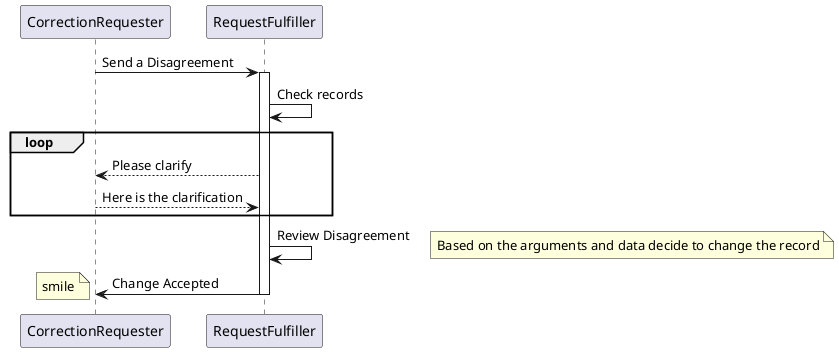 @startuml
note left: Previously had a Change Rejected
CorrectionRequester->RequestFulfiller : Send a Disagreement
Activate RequestFulfiller
RequestFulfiller->RequestFulfiller : Check records

loop
   RequestFulfiller-->CorrectionRequester : Please clarify
   CorrectionRequester-->RequestFulfiller : Here is the clarification
end


RequestFulfiller->RequestFulfiller : Review Disagreement
note right: Based on the arguments and data decide to change the record
RequestFulfiller->CorrectionRequester : Change Accepted
Deactivate RequestFulfiller

note left: smile
@enduml
